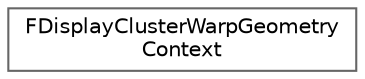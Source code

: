 digraph "Graphical Class Hierarchy"
{
 // INTERACTIVE_SVG=YES
 // LATEX_PDF_SIZE
  bgcolor="transparent";
  edge [fontname=Helvetica,fontsize=10,labelfontname=Helvetica,labelfontsize=10];
  node [fontname=Helvetica,fontsize=10,shape=box,height=0.2,width=0.4];
  rankdir="LR";
  Node0 [id="Node000000",label="FDisplayClusterWarpGeometry\lContext",height=0.2,width=0.4,color="grey40", fillcolor="white", style="filled",URL="$dd/d67/structFDisplayClusterWarpGeometryContext.html",tooltip=" "];
}
